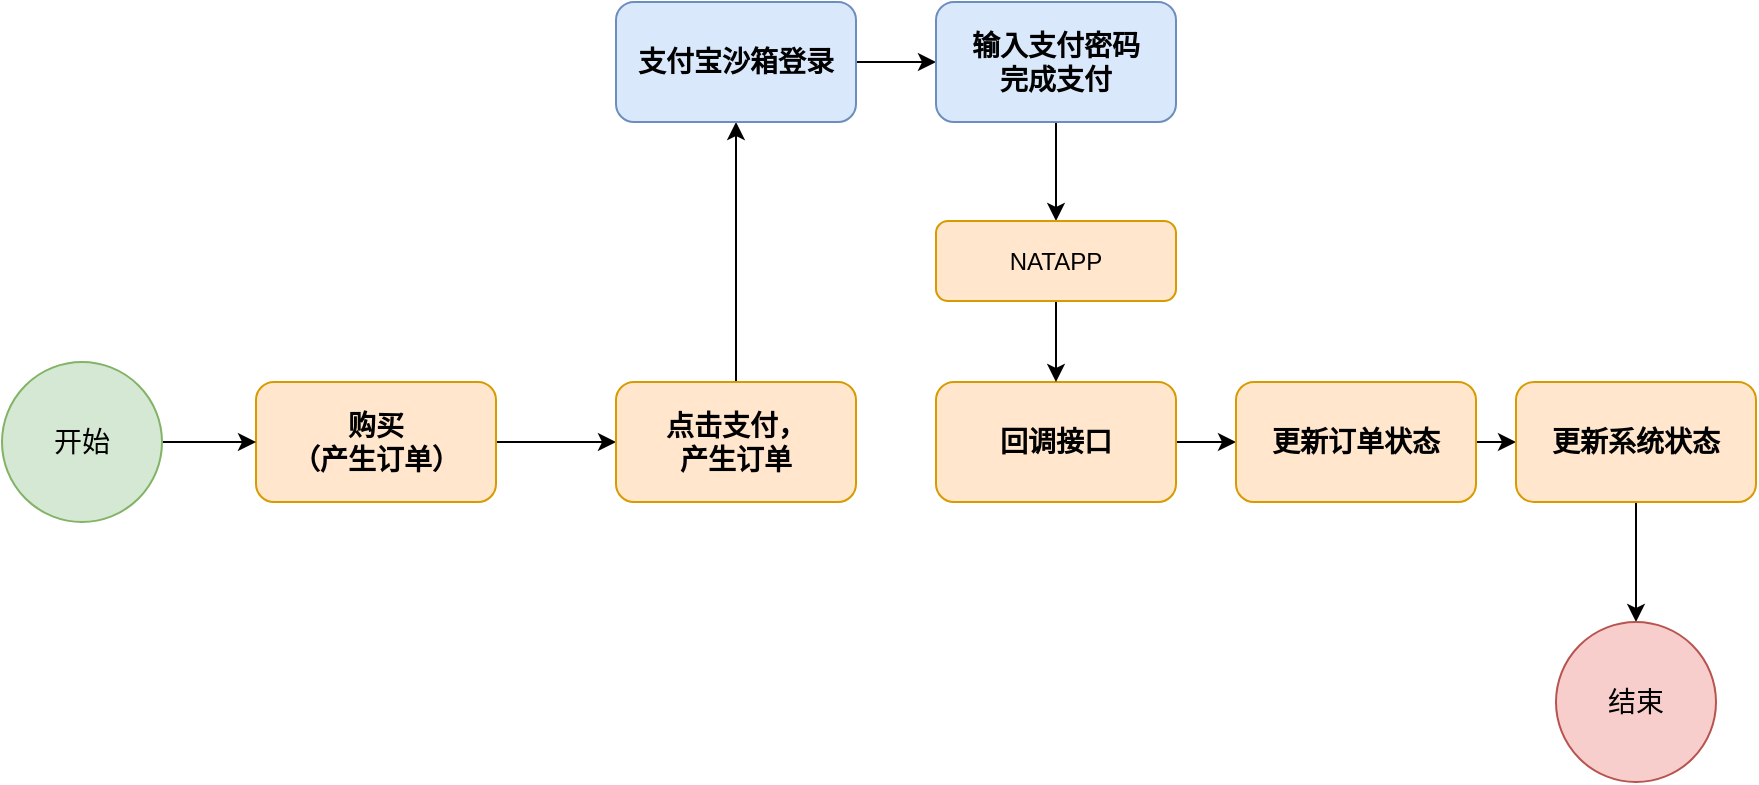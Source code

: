 <mxfile version="22.1.7" type="github">
  <diagram name="第 1 页" id="OdKYLB2-9izrh4cZaHGk">
    <mxGraphModel dx="2908" dy="626" grid="1" gridSize="10" guides="1" tooltips="1" connect="1" arrows="1" fold="1" page="1" pageScale="1" pageWidth="827" pageHeight="1169" math="0" shadow="0">
      <root>
        <mxCell id="0" />
        <mxCell id="1" parent="0" />
        <mxCell id="9LEnUv4450Ojj1wTjqpc-3" style="edgeStyle=orthogonalEdgeStyle;rounded=0;orthogonalLoop=1;jettySize=auto;html=1;exitX=1;exitY=0.5;exitDx=0;exitDy=0;fontSize=14;" edge="1" parent="1" source="9LEnUv4450Ojj1wTjqpc-4">
          <mxGeometry relative="1" as="geometry">
            <mxPoint x="-873" y="970" as="targetPoint" />
          </mxGeometry>
        </mxCell>
        <mxCell id="9LEnUv4450Ojj1wTjqpc-4" value="购买&lt;br&gt;（产生订单）" style="rounded=1;whiteSpace=wrap;html=1;fontStyle=1;fontSize=14;fillColor=#ffe6cc;strokeColor=#d79b00;" vertex="1" parent="1">
          <mxGeometry x="-1053" y="940" width="120" height="60" as="geometry" />
        </mxCell>
        <mxCell id="9LEnUv4450Ojj1wTjqpc-7" style="edgeStyle=orthogonalEdgeStyle;rounded=0;orthogonalLoop=1;jettySize=auto;html=1;exitX=0.5;exitY=0;exitDx=0;exitDy=0;entryX=0.5;entryY=1;entryDx=0;entryDy=0;fontSize=14;" edge="1" parent="1" source="9LEnUv4450Ojj1wTjqpc-8" target="9LEnUv4450Ojj1wTjqpc-10">
          <mxGeometry relative="1" as="geometry" />
        </mxCell>
        <mxCell id="9LEnUv4450Ojj1wTjqpc-8" value="点击支付，&lt;br&gt;产生订单" style="rounded=1;whiteSpace=wrap;html=1;fontStyle=1;fontSize=14;fillColor=#ffe6cc;strokeColor=#d79b00;" vertex="1" parent="1">
          <mxGeometry x="-873" y="940" width="120" height="60" as="geometry" />
        </mxCell>
        <mxCell id="9LEnUv4450Ojj1wTjqpc-9" style="edgeStyle=orthogonalEdgeStyle;rounded=0;orthogonalLoop=1;jettySize=auto;html=1;exitX=1;exitY=0.5;exitDx=0;exitDy=0;entryX=0;entryY=0.5;entryDx=0;entryDy=0;fontSize=14;" edge="1" parent="1" source="9LEnUv4450Ojj1wTjqpc-10" target="9LEnUv4450Ojj1wTjqpc-12">
          <mxGeometry relative="1" as="geometry" />
        </mxCell>
        <mxCell id="9LEnUv4450Ojj1wTjqpc-10" value="支付宝沙箱登录" style="rounded=1;whiteSpace=wrap;html=1;fontStyle=1;fontSize=14;fillColor=#dae8fc;strokeColor=#6c8ebf;" vertex="1" parent="1">
          <mxGeometry x="-873" y="750" width="120" height="60" as="geometry" />
        </mxCell>
        <mxCell id="9LEnUv4450Ojj1wTjqpc-11" style="edgeStyle=orthogonalEdgeStyle;rounded=0;orthogonalLoop=1;jettySize=auto;html=1;exitX=0.5;exitY=1;exitDx=0;exitDy=0;fontSize=14;entryX=0.5;entryY=0;entryDx=0;entryDy=0;" edge="1" parent="1" source="9LEnUv4450Ojj1wTjqpc-12" target="9LEnUv4450Ojj1wTjqpc-25">
          <mxGeometry relative="1" as="geometry">
            <mxPoint x="-573" y="870" as="targetPoint" />
          </mxGeometry>
        </mxCell>
        <mxCell id="9LEnUv4450Ojj1wTjqpc-12" value="输入支付密码&lt;br&gt;完成支付" style="rounded=1;whiteSpace=wrap;html=1;fontStyle=1;fontSize=14;fillColor=#dae8fc;strokeColor=#6c8ebf;" vertex="1" parent="1">
          <mxGeometry x="-713" y="750" width="120" height="60" as="geometry" />
        </mxCell>
        <mxCell id="9LEnUv4450Ojj1wTjqpc-13" style="edgeStyle=orthogonalEdgeStyle;rounded=0;orthogonalLoop=1;jettySize=auto;html=1;exitX=1;exitY=0.5;exitDx=0;exitDy=0;entryX=0;entryY=0.5;entryDx=0;entryDy=0;fontSize=14;" edge="1" parent="1" source="9LEnUv4450Ojj1wTjqpc-14" target="9LEnUv4450Ojj1wTjqpc-16">
          <mxGeometry relative="1" as="geometry" />
        </mxCell>
        <mxCell id="9LEnUv4450Ojj1wTjqpc-14" value="回调接口" style="rounded=1;whiteSpace=wrap;html=1;fontStyle=1;fontSize=14;fillColor=#ffe6cc;strokeColor=#d79b00;" vertex="1" parent="1">
          <mxGeometry x="-713" y="940" width="120" height="60" as="geometry" />
        </mxCell>
        <mxCell id="9LEnUv4450Ojj1wTjqpc-15" style="edgeStyle=orthogonalEdgeStyle;rounded=0;orthogonalLoop=1;jettySize=auto;html=1;exitX=1;exitY=0.5;exitDx=0;exitDy=0;entryX=0;entryY=0.5;entryDx=0;entryDy=0;fontSize=14;" edge="1" parent="1" source="9LEnUv4450Ojj1wTjqpc-16" target="9LEnUv4450Ojj1wTjqpc-18">
          <mxGeometry relative="1" as="geometry" />
        </mxCell>
        <mxCell id="9LEnUv4450Ojj1wTjqpc-16" value="更新订单状态" style="rounded=1;whiteSpace=wrap;html=1;fontStyle=1;fontSize=14;fillColor=#ffe6cc;strokeColor=#d79b00;" vertex="1" parent="1">
          <mxGeometry x="-563" y="940" width="120" height="60" as="geometry" />
        </mxCell>
        <mxCell id="9LEnUv4450Ojj1wTjqpc-17" style="edgeStyle=orthogonalEdgeStyle;rounded=0;orthogonalLoop=1;jettySize=auto;html=1;exitX=0.5;exitY=1;exitDx=0;exitDy=0;fontSize=14;" edge="1" parent="1" source="9LEnUv4450Ojj1wTjqpc-18" target="9LEnUv4450Ojj1wTjqpc-23">
          <mxGeometry relative="1" as="geometry" />
        </mxCell>
        <mxCell id="9LEnUv4450Ojj1wTjqpc-18" value="更新系统状态" style="rounded=1;whiteSpace=wrap;html=1;fontStyle=1;fontSize=14;fillColor=#ffe6cc;strokeColor=#d79b00;" vertex="1" parent="1">
          <mxGeometry x="-423" y="940" width="120" height="60" as="geometry" />
        </mxCell>
        <mxCell id="9LEnUv4450Ojj1wTjqpc-19" style="edgeStyle=orthogonalEdgeStyle;rounded=0;orthogonalLoop=1;jettySize=auto;html=1;exitX=1;exitY=0.5;exitDx=0;exitDy=0;entryX=0;entryY=0.5;entryDx=0;entryDy=0;fontSize=14;" edge="1" parent="1" source="9LEnUv4450Ojj1wTjqpc-22" target="9LEnUv4450Ojj1wTjqpc-4">
          <mxGeometry relative="1" as="geometry" />
        </mxCell>
        <mxCell id="9LEnUv4450Ojj1wTjqpc-22" value="开始" style="ellipse;whiteSpace=wrap;html=1;aspect=fixed;fontSize=14;fillColor=#d5e8d4;strokeColor=#82b366;" vertex="1" parent="1">
          <mxGeometry x="-1180" y="930" width="80" height="80" as="geometry" />
        </mxCell>
        <mxCell id="9LEnUv4450Ojj1wTjqpc-23" value="结束" style="ellipse;whiteSpace=wrap;html=1;aspect=fixed;fontSize=14;fillColor=#f8cecc;strokeColor=#b85450;" vertex="1" parent="1">
          <mxGeometry x="-403" y="1060" width="80" height="80" as="geometry" />
        </mxCell>
        <mxCell id="9LEnUv4450Ojj1wTjqpc-24" style="edgeStyle=orthogonalEdgeStyle;rounded=0;orthogonalLoop=1;jettySize=auto;html=1;exitX=0.5;exitY=1;exitDx=0;exitDy=0;entryX=0.5;entryY=0;entryDx=0;entryDy=0;" edge="1" parent="1" source="9LEnUv4450Ojj1wTjqpc-25" target="9LEnUv4450Ojj1wTjqpc-14">
          <mxGeometry relative="1" as="geometry" />
        </mxCell>
        <mxCell id="9LEnUv4450Ojj1wTjqpc-25" value="NATAPP" style="rounded=1;whiteSpace=wrap;html=1;fillColor=#ffe6cc;strokeColor=#d79b00;" vertex="1" parent="1">
          <mxGeometry x="-713" y="859.5" width="120" height="40" as="geometry" />
        </mxCell>
      </root>
    </mxGraphModel>
  </diagram>
</mxfile>
